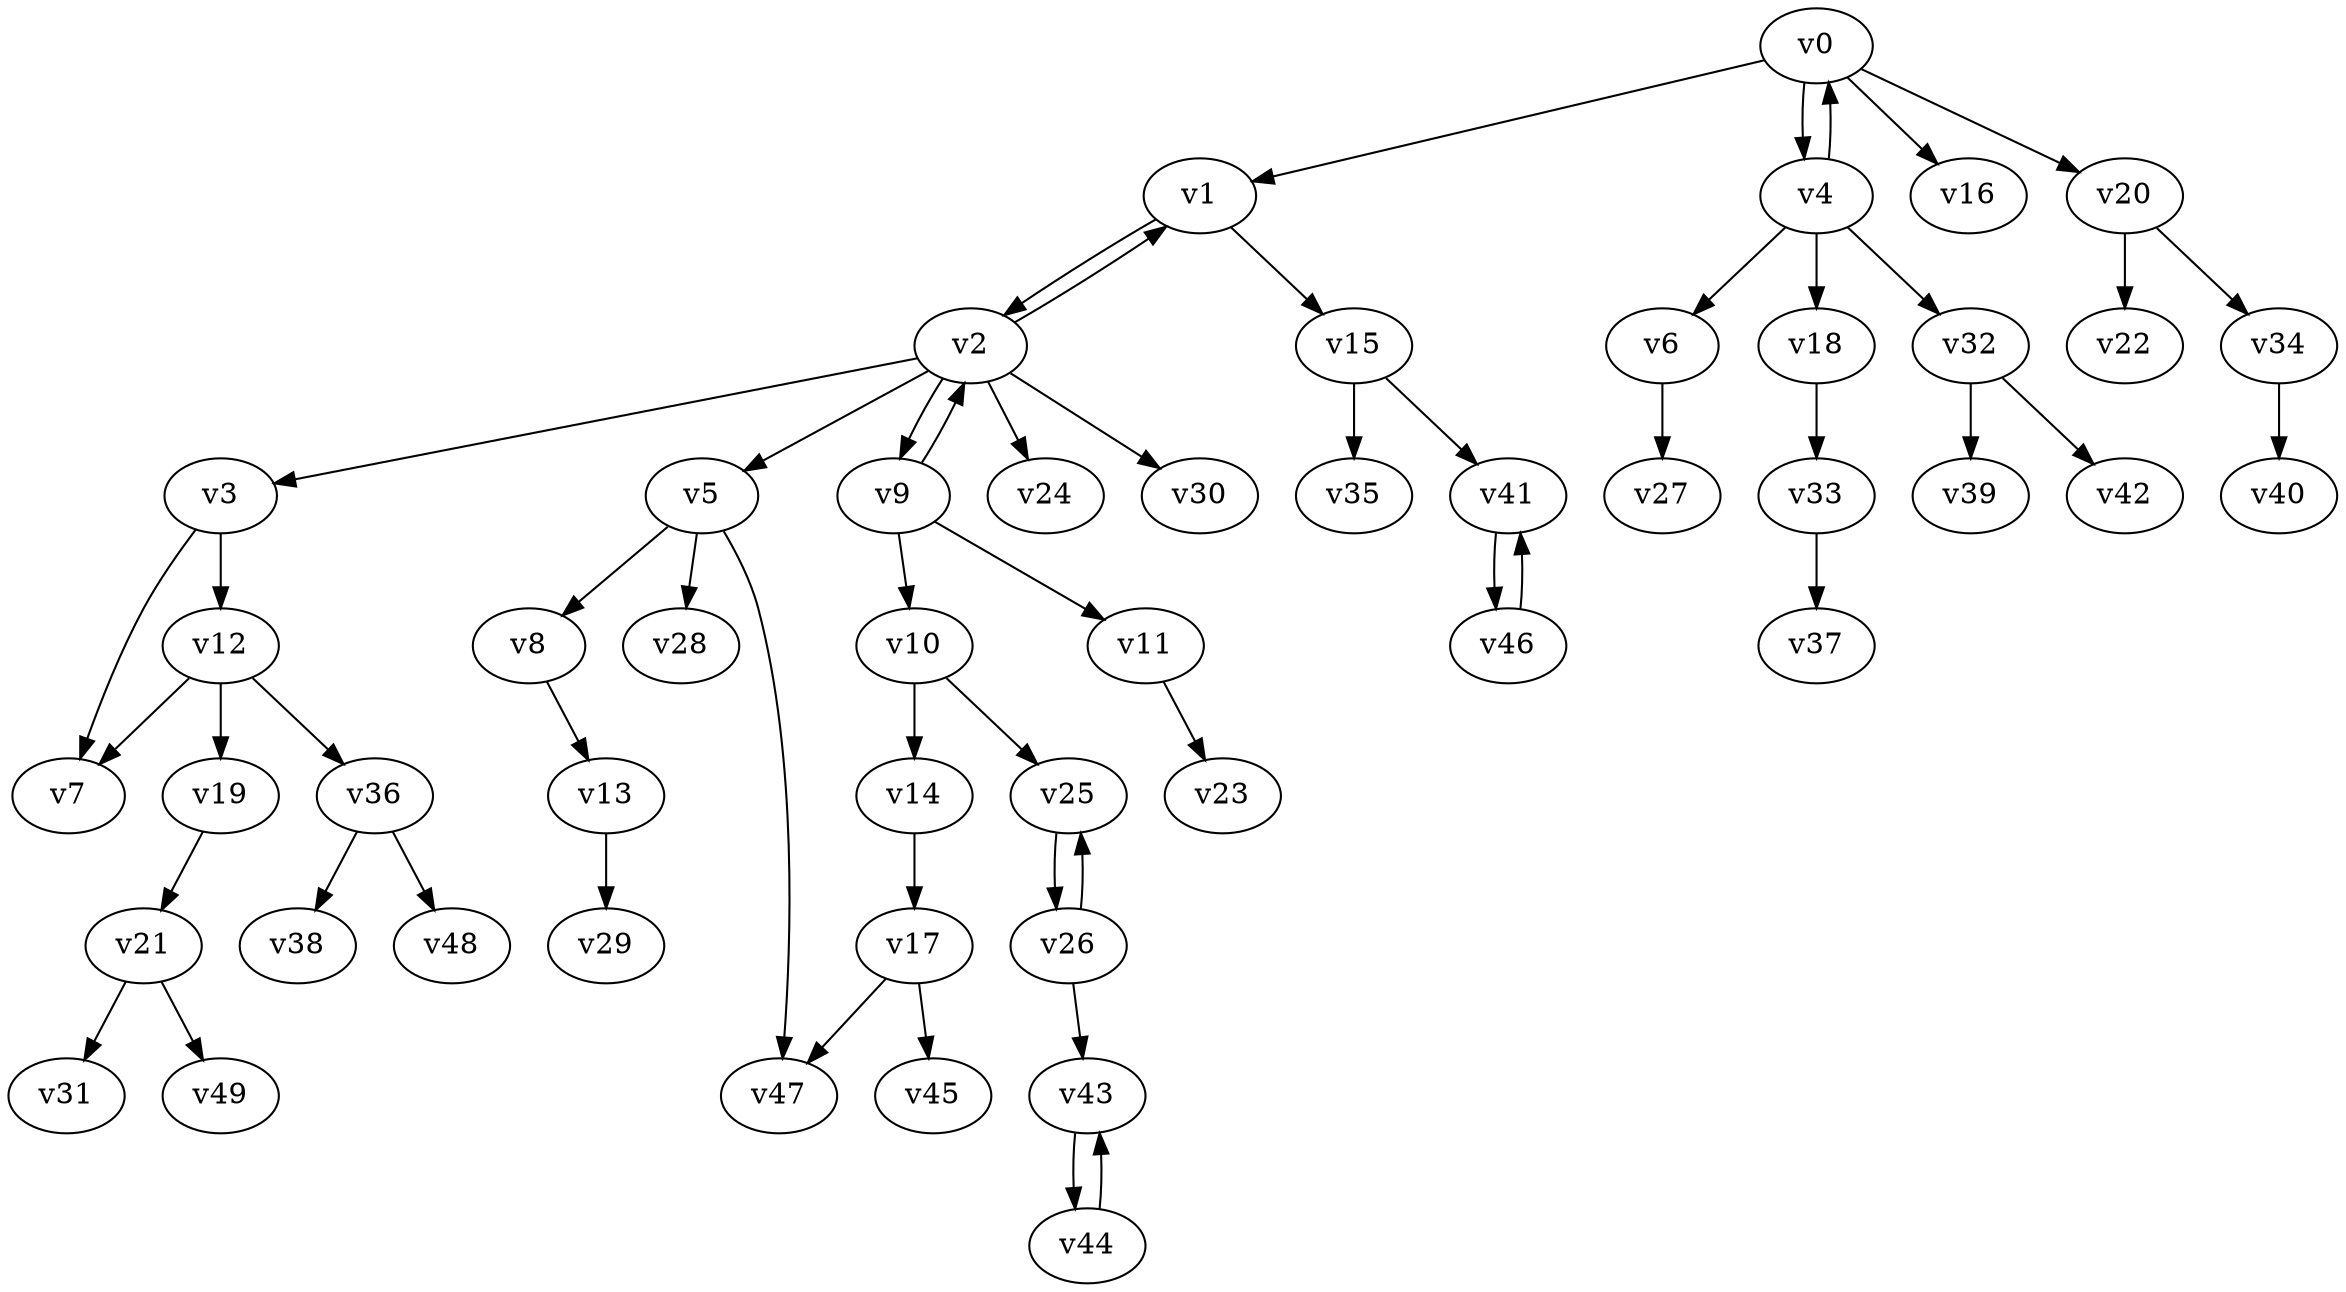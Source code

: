 digraph test060 {
    v0 [name="v0", player=0, weight=-1];
    v1 [name="v1", player=1, weight=10];
    v2 [name="v2", player=0, weight=4];
    v3 [name="v3", player=1, weight=5];
    v4 [name="v4", player=0, weight=7];
    v5 [name="v5", player=1, weight=-1];
    v6 [name="v6", player=0, weight=2];
    v7 [name="v7", player=1, weight=3];
    v8 [name="v8", player=0, weight=2];
    v9 [name="v9", player=1, weight=13];
    v10 [name="v10", player=0, weight=6];
    v11 [name="v11", player=1, weight=16];
    v12 [name="v12", player=0, weight=10];
    v13 [name="v13", player=1, weight=0];
    v14 [name="v14", player=0, weight=10];
    v15 [name="v15", player=1, weight=4];
    v16 [name="v16", player=0, weight=10];
    v17 [name="v17", player=1, weight=4];
    v18 [name="v18", player=0, weight=15];
    v19 [name="v19", player=1, weight=8];
    v20 [name="v20", player=0, weight=8];
    v21 [name="v21", player=1, weight=2];
    v22 [name="v22", player=0, weight=13];
    v23 [name="v23", player=1, weight=6];
    v24 [name="v24", player=0, weight=16];
    v25 [name="v25", player=1, weight=13];
    v26 [name="v26", player=0, weight=4];
    v27 [name="v27", player=1, weight=6];
    v28 [name="v28", player=0, weight=4];
    v29 [name="v29", player=1, weight=15];
    v30 [name="v30", player=0, weight=7];
    v31 [name="v31", player=1, weight=2];
    v32 [name="v32", player=0, weight=10];
    v33 [name="v33", player=1, weight=1];
    v34 [name="v34", player=0, weight=7];
    v35 [name="v35", player=1, weight=9];
    v36 [name="v36", player=0, weight=15];
    v37 [name="v37", player=1, weight=4];
    v38 [name="v38", player=0, weight=2];
    v39 [name="v39", player=1, weight=8];
    v40 [name="v40", player=0, weight=15];
    v41 [name="v41", player=1, weight=12];
    v42 [name="v42", player=0, weight=13];
    v43 [name="v43", player=1, weight=12];
    v44 [name="v44", player=0, weight=2];
    v45 [name="v45", player=1, weight=1];
    v46 [name="v46", player=0, weight=7];
    v47 [name="v47", player=1, weight=10];
    v48 [name="v48", player=0, weight=5];
    v49 [name="v49", player=1, weight=13];
    v0 -> v1;
    v1 -> v2;
    v2 -> v1;
    v2 -> v3;
    v0 -> v4;
    v4 -> v0;
    v2 -> v5;
    v4 -> v6;
    v3 -> v7;
    v5 -> v8;
    v2 -> v9;
    v9 -> v2;
    v9 -> v10;
    v9 -> v11;
    v3 -> v12;
    v8 -> v13;
    v10 -> v14;
    v1 -> v15;
    v0 -> v16;
    v14 -> v17;
    v4 -> v18;
    v12 -> v19;
    v0 -> v20;
    v19 -> v21;
    v20 -> v22;
    v11 -> v23;
    v2 -> v24;
    v10 -> v25;
    v25 -> v26;
    v26 -> v25;
    v6 -> v27;
    v5 -> v28;
    v13 -> v29;
    v2 -> v30;
    v21 -> v31;
    v4 -> v32;
    v18 -> v33;
    v20 -> v34;
    v15 -> v35;
    v12 -> v36;
    v33 -> v37;
    v36 -> v38;
    v32 -> v39;
    v34 -> v40;
    v15 -> v41;
    v32 -> v42;
    v26 -> v43;
    v43 -> v44;
    v44 -> v43;
    v17 -> v45;
    v41 -> v46;
    v46 -> v41;
    v17 -> v47;
    v36 -> v48;
    v21 -> v49;
    v5 -> v47;
    v12 -> v7;
}
